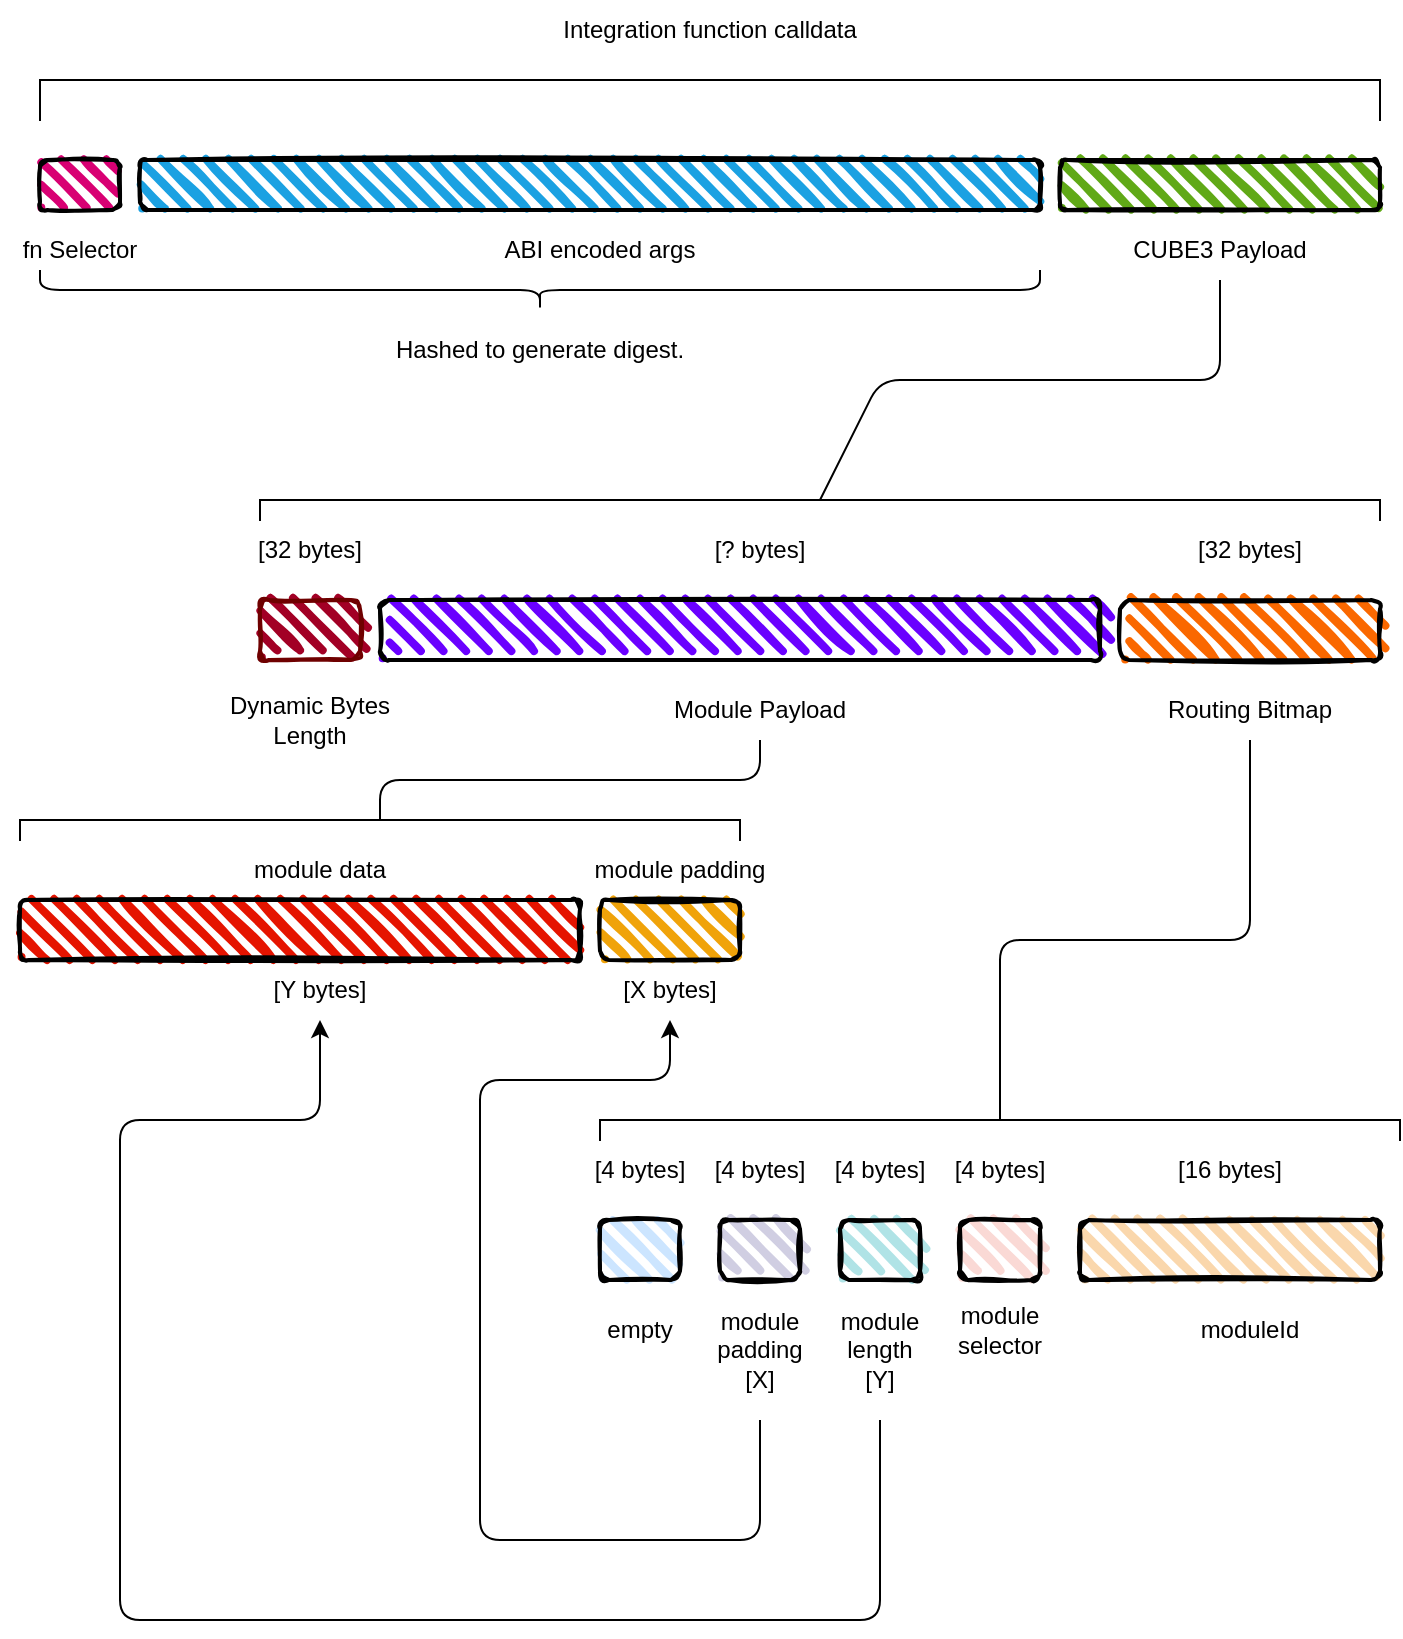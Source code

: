 <mxfile>
    <diagram id="aLtOHtljQxS2jJvr5O-8" name="Page-1">
        <mxGraphModel dx="1179" dy="819" grid="1" gridSize="10" guides="1" tooltips="1" connect="1" arrows="1" fold="1" page="1" pageScale="1" pageWidth="850" pageHeight="1100" background="#FFFFFF" math="0" shadow="0">
            <root>
                <mxCell id="0"/>
                <mxCell id="1" parent="0"/>
                <mxCell id="2" value="" style="rounded=1;whiteSpace=wrap;html=1;strokeWidth=2;fillWeight=4;hachureGap=8;hachureAngle=45;fillColor=#1ba1e2;sketch=1;fontColor=#000000;strokeColor=#000000;" parent="1" vertex="1">
                    <mxGeometry x="90" y="270" width="450" height="25" as="geometry"/>
                </mxCell>
                <mxCell id="3" value="" style="rounded=1;whiteSpace=wrap;html=1;strokeWidth=2;fillWeight=4;hachureGap=8;hachureAngle=45;fillColor=#60a917;sketch=1;fontColor=#000000;strokeColor=#000000;" parent="1" vertex="1">
                    <mxGeometry x="550" y="270" width="160" height="25" as="geometry"/>
                </mxCell>
                <mxCell id="5" value="" style="shape=partialRectangle;whiteSpace=wrap;html=1;bottom=1;right=1;left=1;top=0;fillColor=none;routingCenterX=-0.5;rotation=-180;fontColor=#000000;strokeColor=#000000;" vertex="1" parent="1">
                    <mxGeometry x="40" y="230" width="670" height="20" as="geometry"/>
                </mxCell>
                <mxCell id="6" value="Integration function calldata" style="text;html=1;strokeColor=none;fillColor=none;align=center;verticalAlign=middle;whiteSpace=wrap;rounded=0;fontColor=#000000;" vertex="1" parent="1">
                    <mxGeometry x="275" y="190" width="200" height="30" as="geometry"/>
                </mxCell>
                <mxCell id="7" value="" style="rounded=1;whiteSpace=wrap;html=1;strokeWidth=2;fillWeight=4;hachureGap=8;hachureAngle=45;fillColor=#d80073;sketch=1;fontColor=#000000;strokeColor=#000000;" vertex="1" parent="1">
                    <mxGeometry x="40" y="270" width="40" height="25" as="geometry"/>
                </mxCell>
                <mxCell id="8" value="fn Selector" style="text;html=1;strokeColor=none;fillColor=none;align=center;verticalAlign=middle;whiteSpace=wrap;rounded=0;fontColor=#000000;" vertex="1" parent="1">
                    <mxGeometry x="20" y="300" width="80" height="30" as="geometry"/>
                </mxCell>
                <mxCell id="9" value="ABI encoded args" style="text;html=1;strokeColor=none;fillColor=none;align=center;verticalAlign=middle;whiteSpace=wrap;rounded=0;fontColor=#000000;" vertex="1" parent="1">
                    <mxGeometry x="270" y="300" width="100" height="30" as="geometry"/>
                </mxCell>
                <mxCell id="10" value="CUBE3 Payload" style="text;html=1;strokeColor=none;fillColor=none;align=center;verticalAlign=middle;whiteSpace=wrap;rounded=0;fontColor=#000000;" vertex="1" parent="1">
                    <mxGeometry x="580" y="300" width="100" height="30" as="geometry"/>
                </mxCell>
                <mxCell id="11" value="" style="rounded=1;whiteSpace=wrap;html=1;strokeWidth=2;fillWeight=4;hachureGap=8;hachureAngle=45;fillColor=#6a00ff;sketch=1;fontColor=#000000;strokeColor=#000000;" vertex="1" parent="1">
                    <mxGeometry x="210" y="490" width="360" height="30" as="geometry"/>
                </mxCell>
                <mxCell id="12" value="" style="rounded=1;whiteSpace=wrap;html=1;strokeWidth=2;fillWeight=4;hachureGap=8;hachureAngle=45;fillColor=#fa6800;sketch=1;fontColor=#000000;strokeColor=#000000;" vertex="1" parent="1">
                    <mxGeometry x="580" y="490" width="130" height="30" as="geometry"/>
                </mxCell>
                <mxCell id="15" value="Module Payload" style="text;html=1;strokeColor=none;fillColor=none;align=center;verticalAlign=middle;whiteSpace=wrap;rounded=0;fontColor=#000000;" vertex="1" parent="1">
                    <mxGeometry x="350" y="530" width="100" height="30" as="geometry"/>
                </mxCell>
                <mxCell id="16" value="Routing Bitmap" style="text;html=1;strokeColor=none;fillColor=none;align=center;verticalAlign=middle;whiteSpace=wrap;rounded=0;fontColor=#000000;" vertex="1" parent="1">
                    <mxGeometry x="595" y="530" width="100" height="30" as="geometry"/>
                </mxCell>
                <mxCell id="19" value="" style="rounded=1;whiteSpace=wrap;html=1;strokeWidth=2;fillWeight=4;hachureGap=8;hachureAngle=45;fillColor=#fad7ac;sketch=1;strokeColor=#000000;fontColor=#000000;" vertex="1" parent="1">
                    <mxGeometry x="560" y="800" width="150" height="30" as="geometry"/>
                </mxCell>
                <mxCell id="20" value="" style="rounded=1;whiteSpace=wrap;html=1;strokeWidth=2;fillWeight=4;hachureGap=8;hachureAngle=45;fillColor=#fad9d5;sketch=1;strokeColor=#000000;fontColor=#000000;" vertex="1" parent="1">
                    <mxGeometry x="500" y="800" width="40" height="30" as="geometry"/>
                </mxCell>
                <mxCell id="21" value="" style="rounded=1;whiteSpace=wrap;html=1;strokeWidth=2;fillWeight=4;hachureGap=8;hachureAngle=45;fillColor=#b0e3e6;sketch=1;strokeColor=#000000;fontColor=#000000;" vertex="1" parent="1">
                    <mxGeometry x="440" y="800" width="40" height="30" as="geometry"/>
                </mxCell>
                <mxCell id="22" value="" style="rounded=1;whiteSpace=wrap;html=1;strokeWidth=2;fillWeight=4;hachureGap=8;hachureAngle=45;fillColor=#d0cee2;sketch=1;strokeColor=#000000;fontColor=#000000;" vertex="1" parent="1">
                    <mxGeometry x="380" y="800" width="40" height="30" as="geometry"/>
                </mxCell>
                <mxCell id="23" value="" style="rounded=1;whiteSpace=wrap;html=1;strokeWidth=2;fillWeight=4;hachureGap=8;hachureAngle=45;fillColor=#cce5ff;sketch=1;strokeColor=#000000;fontColor=#000000;" vertex="1" parent="1">
                    <mxGeometry x="320" y="800" width="40" height="30" as="geometry"/>
                </mxCell>
                <mxCell id="24" value="moduleId" style="text;html=1;strokeColor=none;fillColor=none;align=center;verticalAlign=middle;whiteSpace=wrap;rounded=0;fontColor=#000000;" vertex="1" parent="1">
                    <mxGeometry x="595" y="840" width="100" height="30" as="geometry"/>
                </mxCell>
                <mxCell id="25" value="module&lt;br&gt;selector" style="text;html=1;strokeColor=none;fillColor=none;align=center;verticalAlign=middle;whiteSpace=wrap;rounded=0;fontColor=#000000;" vertex="1" parent="1">
                    <mxGeometry x="470" y="840" width="100" height="30" as="geometry"/>
                </mxCell>
                <mxCell id="26" value="[16 bytes]" style="text;html=1;strokeColor=none;fillColor=none;align=center;verticalAlign=middle;whiteSpace=wrap;rounded=0;fontColor=#000000;" vertex="1" parent="1">
                    <mxGeometry x="585" y="760" width="100" height="30" as="geometry"/>
                </mxCell>
                <mxCell id="27" value="[32 bytes]" style="text;html=1;strokeColor=none;fillColor=none;align=center;verticalAlign=middle;whiteSpace=wrap;rounded=0;fontColor=#000000;" vertex="1" parent="1">
                    <mxGeometry x="595" y="450" width="100" height="30" as="geometry"/>
                </mxCell>
                <mxCell id="28" value="[4 bytes]" style="text;html=1;strokeColor=none;fillColor=none;align=center;verticalAlign=middle;whiteSpace=wrap;rounded=0;fontColor=#000000;" vertex="1" parent="1">
                    <mxGeometry x="470" y="760" width="100" height="30" as="geometry"/>
                </mxCell>
                <mxCell id="29" value="[4 bytes]" style="text;html=1;strokeColor=none;fillColor=none;align=center;verticalAlign=middle;whiteSpace=wrap;rounded=0;fontColor=#000000;" vertex="1" parent="1">
                    <mxGeometry x="410" y="760" width="100" height="30" as="geometry"/>
                </mxCell>
                <mxCell id="30" value="[4 bytes]" style="text;html=1;strokeColor=none;fillColor=none;align=center;verticalAlign=middle;whiteSpace=wrap;rounded=0;fontColor=#000000;" vertex="1" parent="1">
                    <mxGeometry x="290" y="760" width="100" height="30" as="geometry"/>
                </mxCell>
                <mxCell id="32" value="[4 bytes]" style="text;html=1;strokeColor=none;fillColor=none;align=center;verticalAlign=middle;whiteSpace=wrap;rounded=0;fontColor=#000000;" vertex="1" parent="1">
                    <mxGeometry x="350" y="760" width="100" height="30" as="geometry"/>
                </mxCell>
                <mxCell id="33" value="module&lt;br&gt;length&lt;br&gt;[Y]" style="text;html=1;strokeColor=none;fillColor=none;align=center;verticalAlign=middle;whiteSpace=wrap;rounded=0;fontColor=#000000;" vertex="1" parent="1">
                    <mxGeometry x="410" y="850" width="100" height="30" as="geometry"/>
                </mxCell>
                <mxCell id="34" value="module&lt;br&gt;padding&lt;br&gt;[X]" style="text;html=1;strokeColor=none;fillColor=none;align=center;verticalAlign=middle;whiteSpace=wrap;rounded=0;fontColor=#000000;" vertex="1" parent="1">
                    <mxGeometry x="350" y="850" width="100" height="30" as="geometry"/>
                </mxCell>
                <mxCell id="36" value="" style="rounded=1;whiteSpace=wrap;html=1;strokeWidth=2;fillWeight=4;hachureGap=8;hachureAngle=45;fillColor=#f0a30a;sketch=1;fontColor=#000000;strokeColor=#000000;" vertex="1" parent="1">
                    <mxGeometry x="320" y="640" width="70" height="30" as="geometry"/>
                </mxCell>
                <mxCell id="37" value="" style="rounded=1;whiteSpace=wrap;html=1;strokeWidth=2;fillWeight=4;hachureGap=8;hachureAngle=45;fillColor=#e51400;sketch=1;fontColor=#000000;strokeColor=#000000;" vertex="1" parent="1">
                    <mxGeometry x="30" y="640" width="280" height="30" as="geometry"/>
                </mxCell>
                <mxCell id="38" value="" style="shape=partialRectangle;whiteSpace=wrap;html=1;bottom=1;right=1;left=1;top=0;fillColor=none;routingCenterX=-0.5;rotation=-180;fontColor=#000000;strokeColor=#000000;" vertex="1" parent="1">
                    <mxGeometry x="150" y="440" width="560" height="10" as="geometry"/>
                </mxCell>
                <mxCell id="40" value="" style="endArrow=none;html=1;entryX=0.5;entryY=1;entryDx=0;entryDy=0;exitX=0.5;exitY=1;exitDx=0;exitDy=0;fontColor=#000000;strokeColor=#000000;" edge="1" parent="1" source="10" target="38">
                    <mxGeometry width="50" height="50" relative="1" as="geometry">
                        <mxPoint x="410" y="620" as="sourcePoint"/>
                        <mxPoint x="460" y="570" as="targetPoint"/>
                        <Array as="points">
                            <mxPoint x="630" y="380"/>
                            <mxPoint x="460" y="380"/>
                        </Array>
                    </mxGeometry>
                </mxCell>
                <mxCell id="41" value="" style="shape=partialRectangle;whiteSpace=wrap;html=1;bottom=1;right=1;left=1;top=0;fillColor=none;routingCenterX=-0.5;rotation=-180;fontColor=#000000;strokeColor=#000000;" vertex="1" parent="1">
                    <mxGeometry x="30" y="600" width="360" height="10" as="geometry"/>
                </mxCell>
                <mxCell id="42" value="" style="shape=partialRectangle;whiteSpace=wrap;html=1;bottom=1;right=1;left=1;top=0;fillColor=none;routingCenterX=-0.5;rotation=-180;fontColor=#000000;strokeColor=#000000;" vertex="1" parent="1">
                    <mxGeometry x="320" y="750" width="400" height="10" as="geometry"/>
                </mxCell>
                <mxCell id="43" value="" style="endArrow=none;html=1;entryX=0.5;entryY=1;entryDx=0;entryDy=0;exitX=0.5;exitY=1;exitDx=0;exitDy=0;fontColor=#000000;strokeColor=#000000;" edge="1" parent="1" source="15" target="41">
                    <mxGeometry width="50" height="50" relative="1" as="geometry">
                        <mxPoint x="340" y="720" as="sourcePoint"/>
                        <mxPoint x="390" y="670" as="targetPoint"/>
                        <Array as="points">
                            <mxPoint x="400" y="580"/>
                            <mxPoint x="210" y="580"/>
                        </Array>
                    </mxGeometry>
                </mxCell>
                <mxCell id="44" value="" style="endArrow=none;html=1;entryX=0.5;entryY=1;entryDx=0;entryDy=0;exitX=0.5;exitY=1;exitDx=0;exitDy=0;fontColor=#000000;strokeColor=#000000;" edge="1" parent="1" source="16" target="42">
                    <mxGeometry width="50" height="50" relative="1" as="geometry">
                        <mxPoint x="340" y="720" as="sourcePoint"/>
                        <mxPoint x="390" y="670" as="targetPoint"/>
                        <Array as="points">
                            <mxPoint x="645" y="660"/>
                            <mxPoint x="520" y="660"/>
                        </Array>
                    </mxGeometry>
                </mxCell>
                <mxCell id="45" value="[Y bytes]" style="text;html=1;strokeColor=none;fillColor=none;align=center;verticalAlign=middle;whiteSpace=wrap;rounded=0;fontColor=#000000;" vertex="1" parent="1">
                    <mxGeometry x="130" y="670" width="100" height="30" as="geometry"/>
                </mxCell>
                <mxCell id="46" value="[X bytes]" style="text;html=1;strokeColor=none;fillColor=none;align=center;verticalAlign=middle;whiteSpace=wrap;rounded=0;fontColor=#000000;" vertex="1" parent="1">
                    <mxGeometry x="305" y="670" width="100" height="30" as="geometry"/>
                </mxCell>
                <mxCell id="47" value="[? bytes]" style="text;html=1;strokeColor=none;fillColor=none;align=center;verticalAlign=middle;whiteSpace=wrap;rounded=0;fontColor=#000000;" vertex="1" parent="1">
                    <mxGeometry x="350" y="450" width="100" height="30" as="geometry"/>
                </mxCell>
                <mxCell id="48" value="empty" style="text;html=1;strokeColor=none;fillColor=none;align=center;verticalAlign=middle;whiteSpace=wrap;rounded=0;fontColor=#000000;" vertex="1" parent="1">
                    <mxGeometry x="290" y="840" width="100" height="30" as="geometry"/>
                </mxCell>
                <mxCell id="52" value="module padding" style="text;html=1;strokeColor=none;fillColor=none;align=center;verticalAlign=middle;whiteSpace=wrap;rounded=0;fontColor=#000000;" vertex="1" parent="1">
                    <mxGeometry x="310" y="610" width="100" height="30" as="geometry"/>
                </mxCell>
                <mxCell id="53" value="module data" style="text;html=1;strokeColor=none;fillColor=none;align=center;verticalAlign=middle;whiteSpace=wrap;rounded=0;fontColor=#000000;" vertex="1" parent="1">
                    <mxGeometry x="130" y="610" width="100" height="30" as="geometry"/>
                </mxCell>
                <mxCell id="56" value="" style="endArrow=classic;html=1;entryX=0.5;entryY=1;entryDx=0;entryDy=0;fontColor=#000000;strokeColor=#000000;" edge="1" parent="1" target="45">
                    <mxGeometry width="50" height="50" relative="1" as="geometry">
                        <mxPoint x="460" y="900" as="sourcePoint"/>
                        <mxPoint x="310" y="840" as="targetPoint"/>
                        <Array as="points">
                            <mxPoint x="460" y="1000"/>
                            <mxPoint x="80" y="1000"/>
                            <mxPoint x="80" y="750"/>
                            <mxPoint x="180" y="750"/>
                        </Array>
                    </mxGeometry>
                </mxCell>
                <mxCell id="57" value="" style="endArrow=classic;html=1;entryX=0.5;entryY=1;entryDx=0;entryDy=0;fontColor=#000000;strokeColor=#000000;" edge="1" parent="1" target="46">
                    <mxGeometry width="50" height="50" relative="1" as="geometry">
                        <mxPoint x="400" y="900" as="sourcePoint"/>
                        <mxPoint x="310" y="840" as="targetPoint"/>
                        <Array as="points">
                            <mxPoint x="400" y="960"/>
                            <mxPoint x="260" y="960"/>
                            <mxPoint x="260" y="730"/>
                            <mxPoint x="355" y="730"/>
                        </Array>
                    </mxGeometry>
                </mxCell>
                <mxCell id="58" value="" style="rounded=1;whiteSpace=wrap;html=1;strokeWidth=2;fillWeight=4;hachureGap=8;hachureAngle=45;fillColor=#a20025;sketch=1;fontColor=#ffffff;strokeColor=#6F0000;" vertex="1" parent="1">
                    <mxGeometry x="150" y="490" width="50" height="30" as="geometry"/>
                </mxCell>
                <mxCell id="59" value="Dynamic Bytes&lt;br&gt;Length" style="text;html=1;strokeColor=none;fillColor=none;align=center;verticalAlign=middle;whiteSpace=wrap;rounded=0;fontColor=#000000;" vertex="1" parent="1">
                    <mxGeometry x="125" y="535" width="100" height="30" as="geometry"/>
                </mxCell>
                <mxCell id="60" value="[32 bytes]" style="text;html=1;strokeColor=none;fillColor=none;align=center;verticalAlign=middle;whiteSpace=wrap;rounded=0;fontColor=#000000;" vertex="1" parent="1">
                    <mxGeometry x="125" y="450" width="100" height="30" as="geometry"/>
                </mxCell>
                <mxCell id="61" value="" style="shape=curlyBracket;whiteSpace=wrap;html=1;rounded=1;labelPosition=left;verticalLabelPosition=middle;align=right;verticalAlign=middle;strokeColor=#000000;fontColor=#000000;rotation=-90;" vertex="1" parent="1">
                    <mxGeometry x="280" y="85" width="20" height="500" as="geometry"/>
                </mxCell>
                <mxCell id="62" value="Hashed to generate digest." style="text;html=1;strokeColor=none;fillColor=none;align=center;verticalAlign=middle;whiteSpace=wrap;rounded=0;fontColor=#000000;" vertex="1" parent="1">
                    <mxGeometry x="200" y="350" width="180" height="30" as="geometry"/>
                </mxCell>
            </root>
        </mxGraphModel>
    </diagram>
</mxfile>